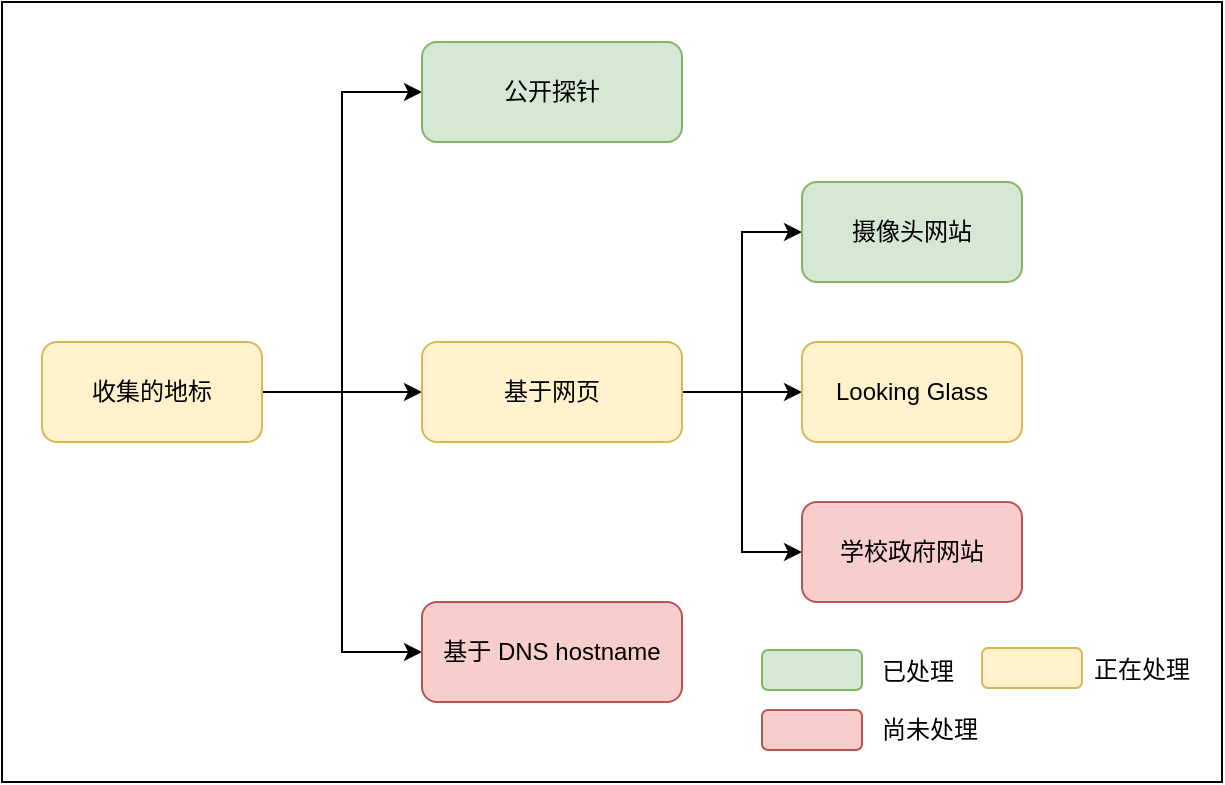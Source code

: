 <mxfile version="17.2.4" type="github">
  <diagram id="V_RyGB2SNdtQhxCIIN5D" name="Page-1">
    <mxGraphModel dx="1056" dy="510" grid="1" gridSize="10" guides="1" tooltips="1" connect="1" arrows="1" fold="1" page="1" pageScale="1" pageWidth="850" pageHeight="1100" math="0" shadow="0">
      <root>
        <mxCell id="0" />
        <mxCell id="1" parent="0" />
        <mxCell id="xLFS7vNpQWe_BlD2UNC_-27" value="" style="rounded=0;whiteSpace=wrap;html=1;fillColor=none;" parent="1" vertex="1">
          <mxGeometry x="140" y="100" width="610" height="390" as="geometry" />
        </mxCell>
        <mxCell id="xLFS7vNpQWe_BlD2UNC_-6" style="edgeStyle=orthogonalEdgeStyle;rounded=0;orthogonalLoop=1;jettySize=auto;html=1;entryX=0;entryY=0.5;entryDx=0;entryDy=0;" parent="1" source="xLFS7vNpQWe_BlD2UNC_-1" target="xLFS7vNpQWe_BlD2UNC_-4" edge="1">
          <mxGeometry relative="1" as="geometry" />
        </mxCell>
        <mxCell id="xLFS7vNpQWe_BlD2UNC_-7" style="edgeStyle=orthogonalEdgeStyle;rounded=0;orthogonalLoop=1;jettySize=auto;html=1;entryX=0;entryY=0.5;entryDx=0;entryDy=0;" parent="1" source="xLFS7vNpQWe_BlD2UNC_-1" target="xLFS7vNpQWe_BlD2UNC_-2" edge="1">
          <mxGeometry relative="1" as="geometry" />
        </mxCell>
        <mxCell id="xLFS7vNpQWe_BlD2UNC_-8" style="edgeStyle=orthogonalEdgeStyle;rounded=0;orthogonalLoop=1;jettySize=auto;html=1;entryX=0;entryY=0.5;entryDx=0;entryDy=0;" parent="1" source="xLFS7vNpQWe_BlD2UNC_-1" target="xLFS7vNpQWe_BlD2UNC_-5" edge="1">
          <mxGeometry relative="1" as="geometry" />
        </mxCell>
        <mxCell id="xLFS7vNpQWe_BlD2UNC_-1" value="收集的地标" style="rounded=1;whiteSpace=wrap;html=1;fillColor=#fff2cc;strokeColor=#d6b656;" parent="1" vertex="1">
          <mxGeometry x="160" y="270" width="110" height="50" as="geometry" />
        </mxCell>
        <mxCell id="xLFS7vNpQWe_BlD2UNC_-15" style="edgeStyle=orthogonalEdgeStyle;rounded=0;orthogonalLoop=1;jettySize=auto;html=1;entryX=0;entryY=0.5;entryDx=0;entryDy=0;" parent="1" source="xLFS7vNpQWe_BlD2UNC_-2" target="xLFS7vNpQWe_BlD2UNC_-14" edge="1">
          <mxGeometry relative="1" as="geometry" />
        </mxCell>
        <mxCell id="xLFS7vNpQWe_BlD2UNC_-17" style="edgeStyle=orthogonalEdgeStyle;rounded=0;orthogonalLoop=1;jettySize=auto;html=1;entryX=0;entryY=0.5;entryDx=0;entryDy=0;" parent="1" source="xLFS7vNpQWe_BlD2UNC_-2" target="xLFS7vNpQWe_BlD2UNC_-16" edge="1">
          <mxGeometry relative="1" as="geometry" />
        </mxCell>
        <mxCell id="boKA2lNCDkdZOMdKHYmO-2" style="edgeStyle=orthogonalEdgeStyle;rounded=0;orthogonalLoop=1;jettySize=auto;html=1;entryX=0;entryY=0.5;entryDx=0;entryDy=0;" edge="1" parent="1" source="xLFS7vNpQWe_BlD2UNC_-2" target="xLFS7vNpQWe_BlD2UNC_-12">
          <mxGeometry relative="1" as="geometry" />
        </mxCell>
        <mxCell id="xLFS7vNpQWe_BlD2UNC_-2" value="基于网页" style="rounded=1;whiteSpace=wrap;html=1;fillColor=#fff2cc;strokeColor=#d6b656;" parent="1" vertex="1">
          <mxGeometry x="350" y="270" width="130" height="50" as="geometry" />
        </mxCell>
        <mxCell id="xLFS7vNpQWe_BlD2UNC_-4" value="公开探针" style="rounded=1;whiteSpace=wrap;html=1;fillColor=#d5e8d4;strokeColor=#82b366;" parent="1" vertex="1">
          <mxGeometry x="350" y="120" width="130" height="50" as="geometry" />
        </mxCell>
        <mxCell id="xLFS7vNpQWe_BlD2UNC_-5" value="基于 DNS hostname" style="rounded=1;whiteSpace=wrap;html=1;fillColor=#f8cecc;strokeColor=#b85450;" parent="1" vertex="1">
          <mxGeometry x="350" y="400" width="130" height="50" as="geometry" />
        </mxCell>
        <mxCell id="xLFS7vNpQWe_BlD2UNC_-12" value="摄像头网站" style="rounded=1;whiteSpace=wrap;html=1;fillColor=#d5e8d4;strokeColor=#82b366;" parent="1" vertex="1">
          <mxGeometry x="540" y="190" width="110" height="50" as="geometry" />
        </mxCell>
        <mxCell id="xLFS7vNpQWe_BlD2UNC_-14" value="Looking Glass" style="rounded=1;whiteSpace=wrap;html=1;fillColor=#fff2cc;strokeColor=#d6b656;" parent="1" vertex="1">
          <mxGeometry x="540" y="270" width="110" height="50" as="geometry" />
        </mxCell>
        <mxCell id="xLFS7vNpQWe_BlD2UNC_-16" value="学校政府网站" style="rounded=1;whiteSpace=wrap;html=1;fillColor=#f8cecc;strokeColor=#b85450;" parent="1" vertex="1">
          <mxGeometry x="540" y="350" width="110" height="50" as="geometry" />
        </mxCell>
        <mxCell id="xLFS7vNpQWe_BlD2UNC_-18" value="" style="rounded=1;whiteSpace=wrap;html=1;fillColor=#d5e8d4;strokeColor=#82b366;" parent="1" vertex="1">
          <mxGeometry x="520" y="424" width="50" height="20" as="geometry" />
        </mxCell>
        <mxCell id="xLFS7vNpQWe_BlD2UNC_-19" value="" style="rounded=1;whiteSpace=wrap;html=1;fillColor=#fff2cc;strokeColor=#d6b656;" parent="1" vertex="1">
          <mxGeometry x="630" y="423" width="50" height="20" as="geometry" />
        </mxCell>
        <mxCell id="xLFS7vNpQWe_BlD2UNC_-20" style="edgeStyle=orthogonalEdgeStyle;rounded=0;orthogonalLoop=1;jettySize=auto;html=1;exitX=0.5;exitY=1;exitDx=0;exitDy=0;" parent="1" source="xLFS7vNpQWe_BlD2UNC_-18" target="xLFS7vNpQWe_BlD2UNC_-18" edge="1">
          <mxGeometry relative="1" as="geometry" />
        </mxCell>
        <mxCell id="xLFS7vNpQWe_BlD2UNC_-21" value="" style="rounded=1;whiteSpace=wrap;html=1;fillColor=#f8cecc;strokeColor=#b85450;" parent="1" vertex="1">
          <mxGeometry x="520" y="454" width="50" height="20" as="geometry" />
        </mxCell>
        <mxCell id="xLFS7vNpQWe_BlD2UNC_-22" value="已处理" style="text;html=1;strokeColor=none;fillColor=none;align=center;verticalAlign=middle;whiteSpace=wrap;rounded=0;" parent="1" vertex="1">
          <mxGeometry x="568" y="420" width="60" height="30" as="geometry" />
        </mxCell>
        <mxCell id="xLFS7vNpQWe_BlD2UNC_-23" value="正在处理" style="text;html=1;strokeColor=none;fillColor=none;align=center;verticalAlign=middle;whiteSpace=wrap;rounded=0;" parent="1" vertex="1">
          <mxGeometry x="680" y="419" width="60" height="30" as="geometry" />
        </mxCell>
        <mxCell id="xLFS7vNpQWe_BlD2UNC_-24" value="尚未处理" style="text;html=1;strokeColor=none;fillColor=none;align=center;verticalAlign=middle;whiteSpace=wrap;rounded=0;" parent="1" vertex="1">
          <mxGeometry x="574" y="449" width="60" height="30" as="geometry" />
        </mxCell>
      </root>
    </mxGraphModel>
  </diagram>
</mxfile>
